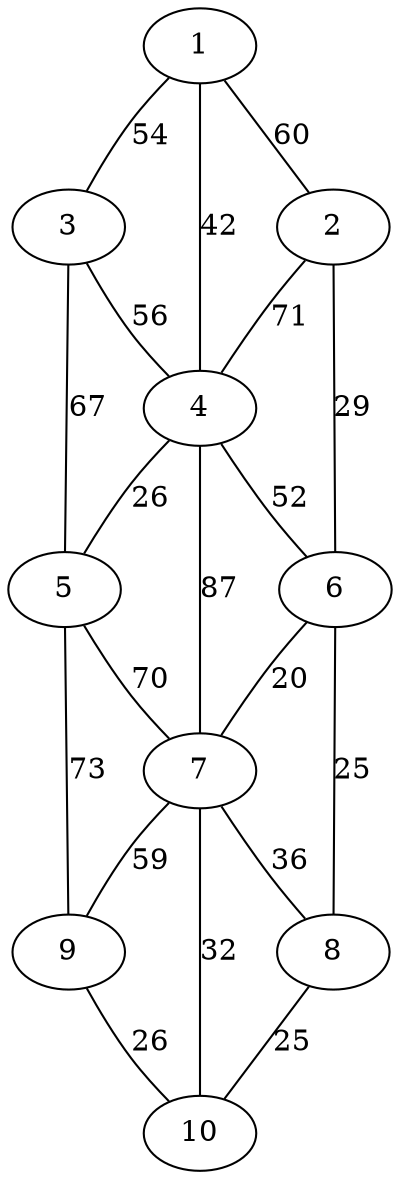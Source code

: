 graph G
{
  1 -- 2 [label = 60];
  1 -- 3 [label = 54];
  1 -- 4 [label = 42];
  2 -- 4 [label = 71];
  2 -- 6 [label = 29];
  3 -- 4 [label = 56];
  3 -- 5 [label = 67];
  4 -- 5 [label = 26];
  4 -- 6 [label = 52];
  4 -- 7 [label = 87];
  5 -- 7 [label = 70];
  5 -- 9 [label = 73];
  6 -- 7 [label = 20];
  6 -- 8 [label = 25];
  7 -- 8 [label = 36];
  7 -- 9 [label = 59];
  7 -- 10 [label = 32];
  8 -- 10 [label = 25];
  9 -- 10 [label = 26];
}